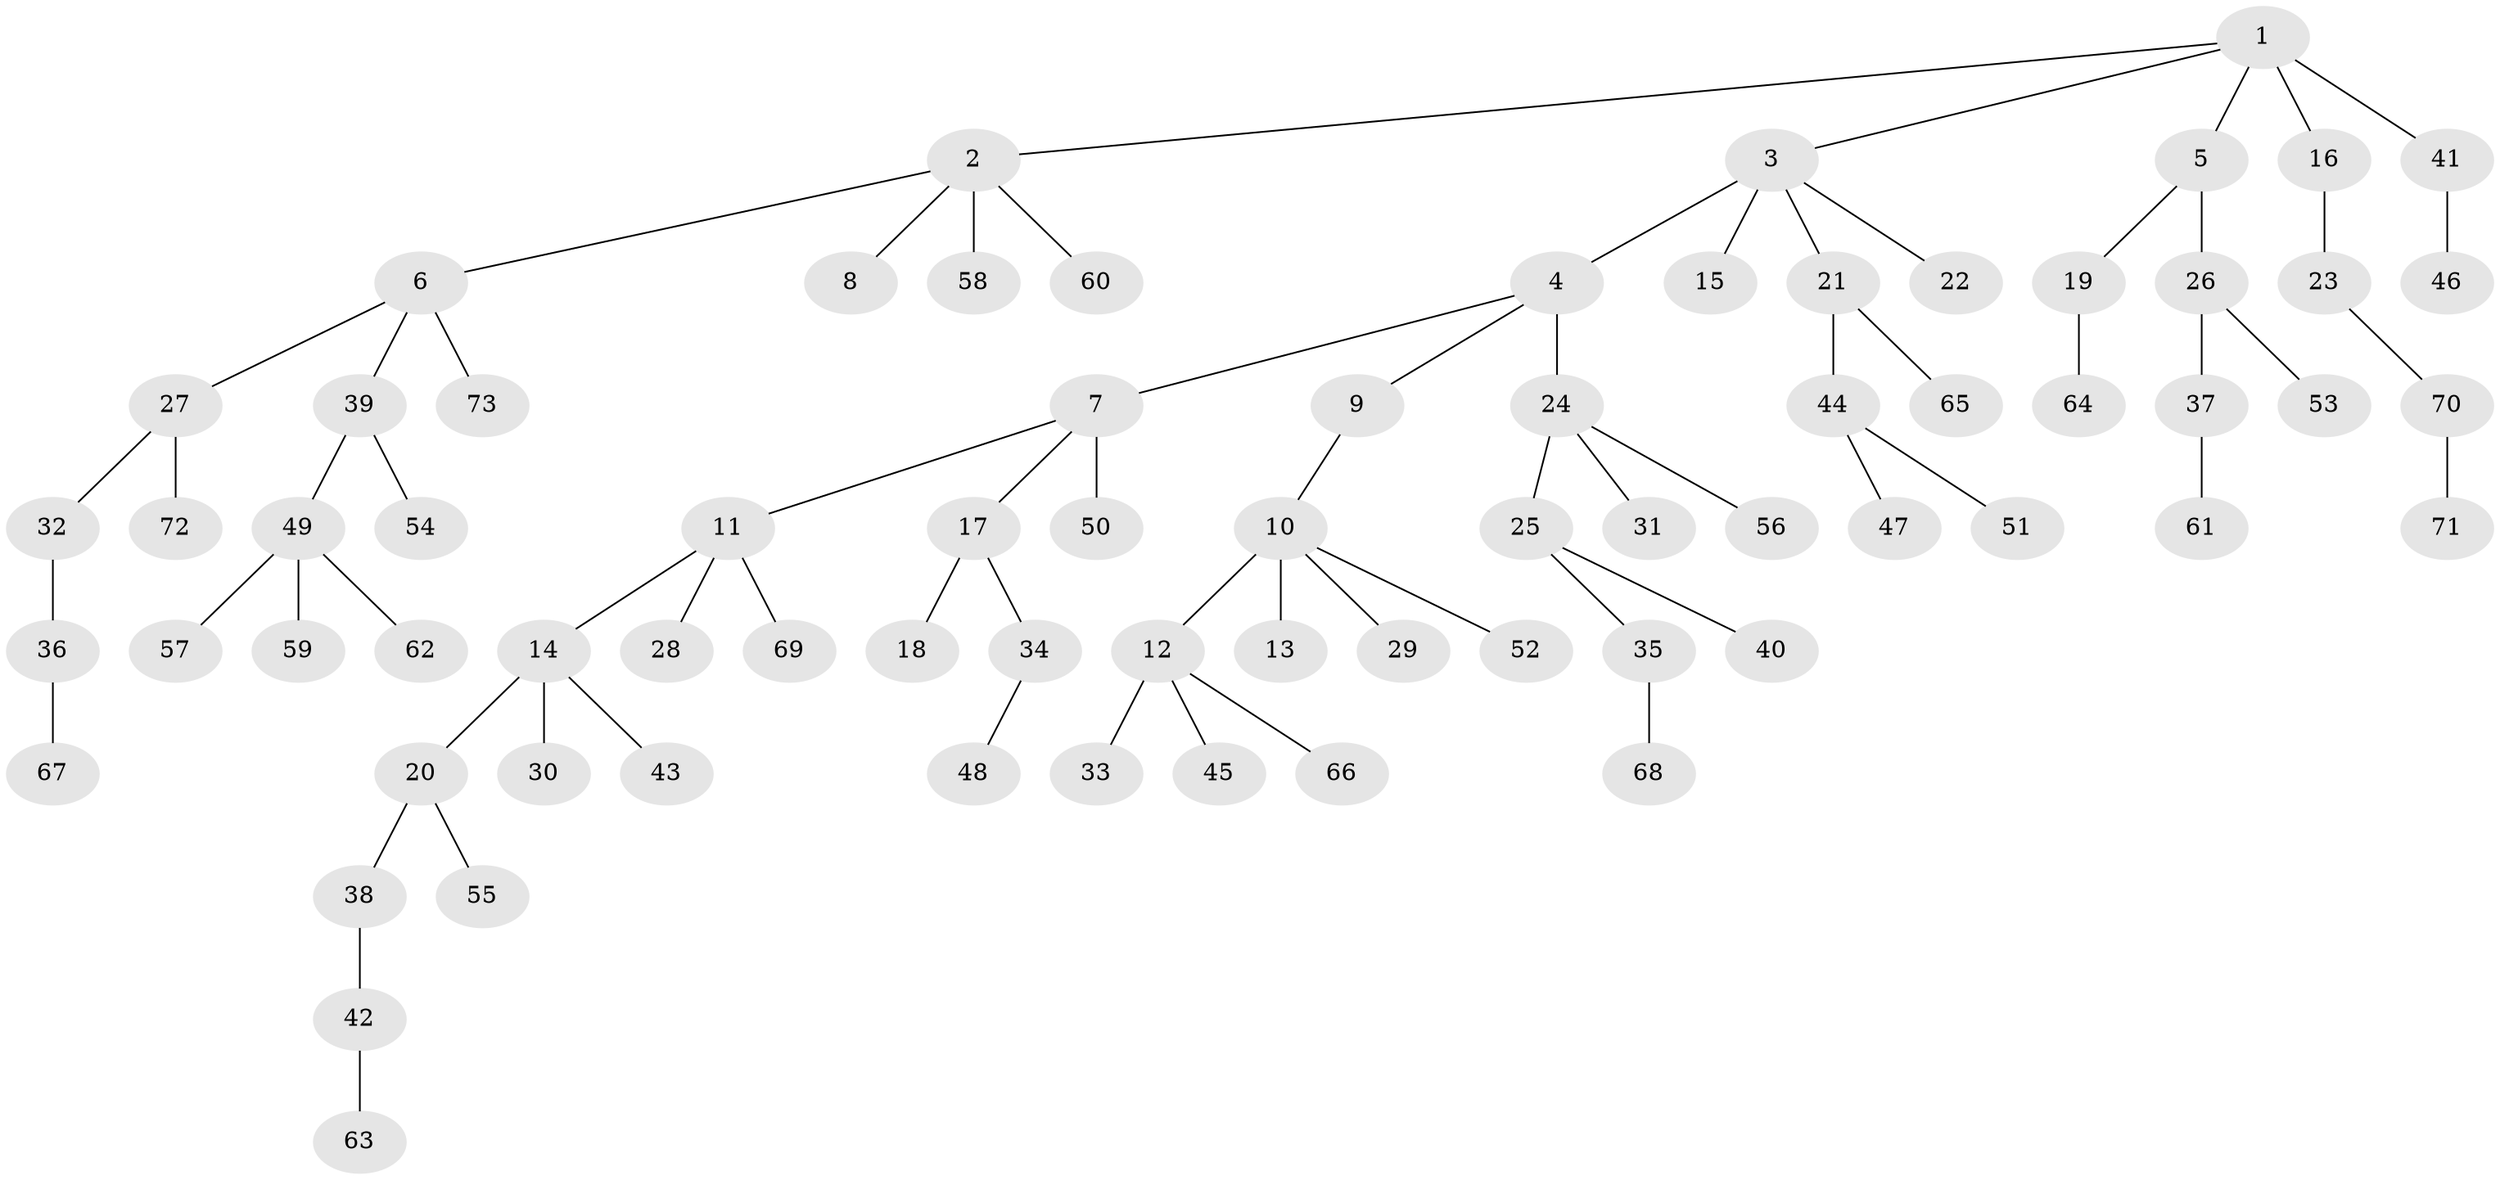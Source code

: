 // original degree distribution, {5: 0.027972027972027972, 7: 0.013986013986013986, 4: 0.06993006993006994, 6: 0.013986013986013986, 2: 0.3006993006993007, 3: 0.1048951048951049, 1: 0.46853146853146854}
// Generated by graph-tools (version 1.1) at 2025/36/03/09/25 02:36:53]
// undirected, 73 vertices, 72 edges
graph export_dot {
graph [start="1"]
  node [color=gray90,style=filled];
  1;
  2;
  3;
  4;
  5;
  6;
  7;
  8;
  9;
  10;
  11;
  12;
  13;
  14;
  15;
  16;
  17;
  18;
  19;
  20;
  21;
  22;
  23;
  24;
  25;
  26;
  27;
  28;
  29;
  30;
  31;
  32;
  33;
  34;
  35;
  36;
  37;
  38;
  39;
  40;
  41;
  42;
  43;
  44;
  45;
  46;
  47;
  48;
  49;
  50;
  51;
  52;
  53;
  54;
  55;
  56;
  57;
  58;
  59;
  60;
  61;
  62;
  63;
  64;
  65;
  66;
  67;
  68;
  69;
  70;
  71;
  72;
  73;
  1 -- 2 [weight=1.0];
  1 -- 3 [weight=1.0];
  1 -- 5 [weight=1.0];
  1 -- 16 [weight=2.0];
  1 -- 41 [weight=1.0];
  2 -- 6 [weight=1.0];
  2 -- 8 [weight=1.0];
  2 -- 58 [weight=1.0];
  2 -- 60 [weight=1.0];
  3 -- 4 [weight=1.0];
  3 -- 15 [weight=2.0];
  3 -- 21 [weight=1.0];
  3 -- 22 [weight=1.0];
  4 -- 7 [weight=1.0];
  4 -- 9 [weight=1.0];
  4 -- 24 [weight=2.0];
  5 -- 19 [weight=1.0];
  5 -- 26 [weight=3.0];
  6 -- 27 [weight=1.0];
  6 -- 39 [weight=1.0];
  6 -- 73 [weight=1.0];
  7 -- 11 [weight=1.0];
  7 -- 17 [weight=1.0];
  7 -- 50 [weight=2.0];
  9 -- 10 [weight=1.0];
  10 -- 12 [weight=3.0];
  10 -- 13 [weight=1.0];
  10 -- 29 [weight=1.0];
  10 -- 52 [weight=1.0];
  11 -- 14 [weight=1.0];
  11 -- 28 [weight=1.0];
  11 -- 69 [weight=1.0];
  12 -- 33 [weight=1.0];
  12 -- 45 [weight=1.0];
  12 -- 66 [weight=1.0];
  14 -- 20 [weight=1.0];
  14 -- 30 [weight=2.0];
  14 -- 43 [weight=1.0];
  16 -- 23 [weight=1.0];
  17 -- 18 [weight=1.0];
  17 -- 34 [weight=1.0];
  19 -- 64 [weight=1.0];
  20 -- 38 [weight=1.0];
  20 -- 55 [weight=1.0];
  21 -- 44 [weight=1.0];
  21 -- 65 [weight=1.0];
  23 -- 70 [weight=1.0];
  24 -- 25 [weight=1.0];
  24 -- 31 [weight=1.0];
  24 -- 56 [weight=1.0];
  25 -- 35 [weight=1.0];
  25 -- 40 [weight=2.0];
  26 -- 37 [weight=1.0];
  26 -- 53 [weight=1.0];
  27 -- 32 [weight=1.0];
  27 -- 72 [weight=1.0];
  32 -- 36 [weight=1.0];
  34 -- 48 [weight=1.0];
  35 -- 68 [weight=1.0];
  36 -- 67 [weight=2.0];
  37 -- 61 [weight=1.0];
  38 -- 42 [weight=1.0];
  39 -- 49 [weight=1.0];
  39 -- 54 [weight=1.0];
  41 -- 46 [weight=1.0];
  42 -- 63 [weight=1.0];
  44 -- 47 [weight=1.0];
  44 -- 51 [weight=1.0];
  49 -- 57 [weight=1.0];
  49 -- 59 [weight=1.0];
  49 -- 62 [weight=1.0];
  70 -- 71 [weight=1.0];
}
